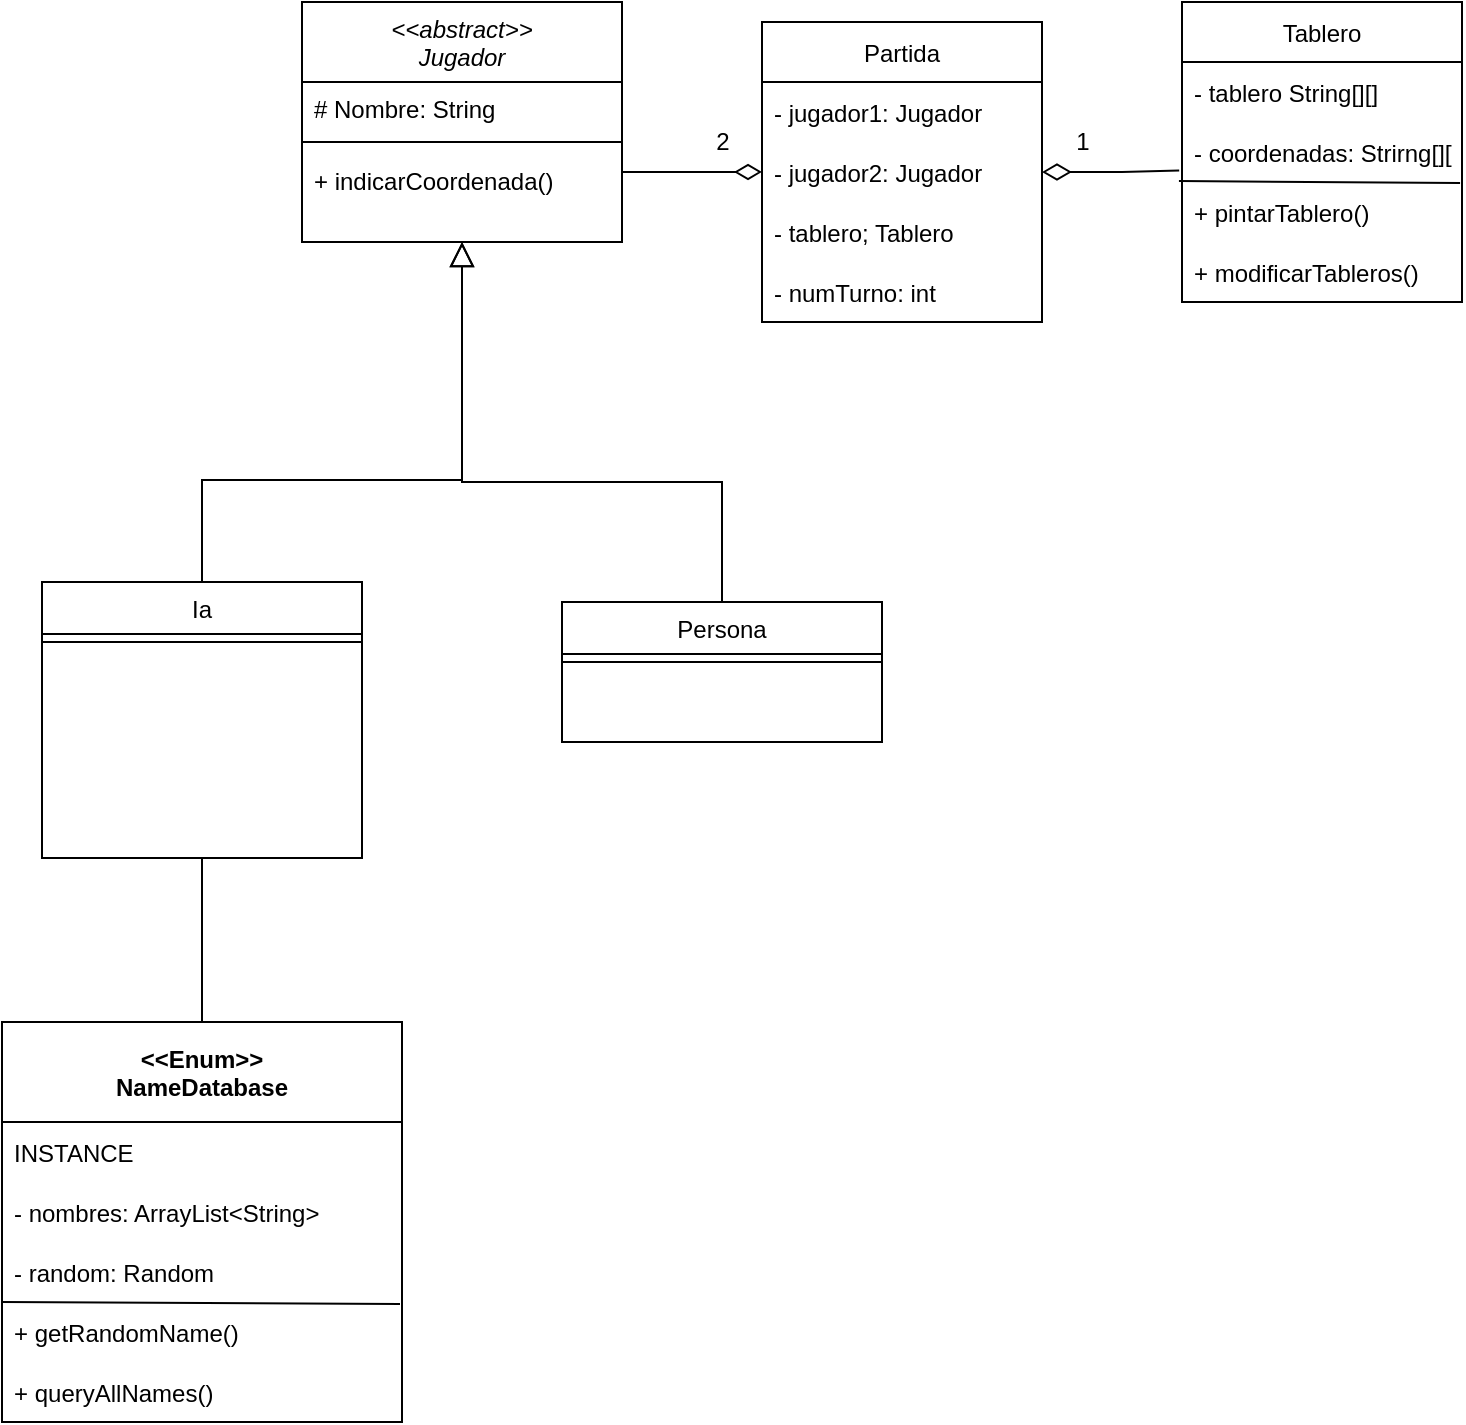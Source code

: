 <mxfile version="16.5.1" type="device"><diagram id="C5RBs43oDa-KdzZeNtuy" name="Page-1"><mxGraphModel dx="868" dy="553" grid="1" gridSize="10" guides="1" tooltips="1" connect="1" arrows="1" fold="1" page="1" pageScale="1" pageWidth="827" pageHeight="1169" math="0" shadow="0"><root><mxCell id="WIyWlLk6GJQsqaUBKTNV-0"/><mxCell id="WIyWlLk6GJQsqaUBKTNV-1" parent="WIyWlLk6GJQsqaUBKTNV-0"/><mxCell id="zkfFHV4jXpPFQw0GAbJ--0" value="&lt;&lt;abstract&gt;&gt;&#10;Jugador" style="swimlane;fontStyle=2;align=center;verticalAlign=top;childLayout=stackLayout;horizontal=1;startSize=40;horizontalStack=0;resizeParent=1;resizeLast=0;collapsible=1;marginBottom=0;rounded=0;shadow=0;strokeWidth=1;" parent="WIyWlLk6GJQsqaUBKTNV-1" vertex="1"><mxGeometry x="220" y="70" width="160" height="120" as="geometry"><mxRectangle x="230" y="140" width="160" height="26" as="alternateBounds"/></mxGeometry></mxCell><mxCell id="zkfFHV4jXpPFQw0GAbJ--1" value="# Nombre: String" style="text;align=left;verticalAlign=top;spacingLeft=4;spacingRight=4;overflow=hidden;rotatable=0;points=[[0,0.5],[1,0.5]];portConstraint=eastwest;" parent="zkfFHV4jXpPFQw0GAbJ--0" vertex="1"><mxGeometry y="40" width="160" height="26" as="geometry"/></mxCell><mxCell id="zkfFHV4jXpPFQw0GAbJ--4" value="" style="line;html=1;strokeWidth=1;align=left;verticalAlign=middle;spacingTop=-1;spacingLeft=3;spacingRight=3;rotatable=0;labelPosition=right;points=[];portConstraint=eastwest;" parent="zkfFHV4jXpPFQw0GAbJ--0" vertex="1"><mxGeometry y="66" width="160" height="8" as="geometry"/></mxCell><mxCell id="XKL6O-XGNhUvzk5aulvY-0" value="+ indicarCoordenada()" style="text;strokeColor=none;fillColor=none;align=left;verticalAlign=middle;spacingLeft=4;spacingRight=4;overflow=hidden;points=[[0,0.5],[1,0.5]];portConstraint=eastwest;rotatable=0;" parent="zkfFHV4jXpPFQw0GAbJ--0" vertex="1"><mxGeometry y="74" width="160" height="30" as="geometry"/></mxCell><mxCell id="zkfFHV4jXpPFQw0GAbJ--6" value="Ia" style="swimlane;fontStyle=0;align=center;verticalAlign=top;childLayout=stackLayout;horizontal=1;startSize=26;horizontalStack=0;resizeParent=1;resizeLast=0;collapsible=1;marginBottom=0;rounded=0;shadow=0;strokeWidth=1;" parent="WIyWlLk6GJQsqaUBKTNV-1" vertex="1"><mxGeometry x="90" y="360" width="160" height="138" as="geometry"><mxRectangle x="130" y="380" width="160" height="26" as="alternateBounds"/></mxGeometry></mxCell><mxCell id="zkfFHV4jXpPFQw0GAbJ--9" value="" style="line;html=1;strokeWidth=1;align=left;verticalAlign=middle;spacingTop=-1;spacingLeft=3;spacingRight=3;rotatable=0;labelPosition=right;points=[];portConstraint=eastwest;" parent="zkfFHV4jXpPFQw0GAbJ--6" vertex="1"><mxGeometry y="26" width="160" height="8" as="geometry"/></mxCell><mxCell id="zkfFHV4jXpPFQw0GAbJ--12" value="" style="endArrow=block;endSize=10;endFill=0;shadow=0;strokeWidth=1;rounded=0;edgeStyle=elbowEdgeStyle;elbow=vertical;" parent="WIyWlLk6GJQsqaUBKTNV-1" source="zkfFHV4jXpPFQw0GAbJ--6" target="zkfFHV4jXpPFQw0GAbJ--0" edge="1"><mxGeometry width="160" relative="1" as="geometry"><mxPoint x="200" y="203" as="sourcePoint"/><mxPoint x="200" y="203" as="targetPoint"/><Array as="points"><mxPoint x="300" y="309"/><mxPoint x="300" y="309"/></Array></mxGeometry></mxCell><mxCell id="zkfFHV4jXpPFQw0GAbJ--13" value="Persona" style="swimlane;fontStyle=0;align=center;verticalAlign=top;childLayout=stackLayout;horizontal=1;startSize=26;horizontalStack=0;resizeParent=1;resizeLast=0;collapsible=1;marginBottom=0;rounded=0;shadow=0;strokeWidth=1;" parent="WIyWlLk6GJQsqaUBKTNV-1" vertex="1"><mxGeometry x="350" y="370" width="160" height="70" as="geometry"><mxRectangle x="340" y="380" width="170" height="26" as="alternateBounds"/></mxGeometry></mxCell><mxCell id="zkfFHV4jXpPFQw0GAbJ--15" value="" style="line;html=1;strokeWidth=1;align=left;verticalAlign=middle;spacingTop=-1;spacingLeft=3;spacingRight=3;rotatable=0;labelPosition=right;points=[];portConstraint=eastwest;" parent="zkfFHV4jXpPFQw0GAbJ--13" vertex="1"><mxGeometry y="26" width="160" height="8" as="geometry"/></mxCell><mxCell id="zkfFHV4jXpPFQw0GAbJ--16" value="" style="endArrow=block;endSize=10;endFill=0;shadow=0;strokeWidth=1;rounded=0;edgeStyle=elbowEdgeStyle;elbow=vertical;" parent="WIyWlLk6GJQsqaUBKTNV-1" source="zkfFHV4jXpPFQw0GAbJ--13" target="zkfFHV4jXpPFQw0GAbJ--0" edge="1"><mxGeometry width="160" relative="1" as="geometry"><mxPoint x="210" y="373" as="sourcePoint"/><mxPoint x="310" y="271" as="targetPoint"/><Array as="points"><mxPoint x="300" y="310"/><mxPoint x="300" y="310"/><mxPoint x="300" y="310"/><mxPoint x="300" y="310"/><mxPoint x="300" y="300"/><mxPoint x="300" y="310"/></Array></mxGeometry></mxCell><mxCell id="UJ2cXA6w1JiYjK9yNwB2-2" style="edgeStyle=orthogonalEdgeStyle;rounded=0;orthogonalLoop=1;jettySize=auto;html=1;entryX=0.5;entryY=1;entryDx=0;entryDy=0;endArrow=none;endFill=0;" parent="WIyWlLk6GJQsqaUBKTNV-1" source="UJ2cXA6w1JiYjK9yNwB2-1" target="zkfFHV4jXpPFQw0GAbJ--6" edge="1"><mxGeometry relative="1" as="geometry"/></mxCell><mxCell id="UJ2cXA6w1JiYjK9yNwB2-1" value="&lt;&lt;Enum&gt;&gt;&#10;NameDatabase" style="swimlane;startSize=50;" parent="WIyWlLk6GJQsqaUBKTNV-1" vertex="1"><mxGeometry x="70" y="580" width="200" height="200" as="geometry"/></mxCell><mxCell id="XKL6O-XGNhUvzk5aulvY-1" value="INSTANCE" style="text;strokeColor=none;fillColor=none;align=left;verticalAlign=middle;spacingLeft=4;spacingRight=4;overflow=hidden;points=[[0,0.5],[1,0.5]];portConstraint=eastwest;rotatable=0;" parent="UJ2cXA6w1JiYjK9yNwB2-1" vertex="1"><mxGeometry y="50" width="200" height="30" as="geometry"/></mxCell><mxCell id="XKL6O-XGNhUvzk5aulvY-3" value="- nombres: ArrayList&lt;String&gt;" style="text;strokeColor=none;fillColor=none;align=left;verticalAlign=middle;spacingLeft=4;spacingRight=4;overflow=hidden;points=[[0,0.5],[1,0.5]];portConstraint=eastwest;rotatable=0;" parent="UJ2cXA6w1JiYjK9yNwB2-1" vertex="1"><mxGeometry y="80" width="200" height="30" as="geometry"/></mxCell><mxCell id="XKL6O-XGNhUvzk5aulvY-6" value="- random: Random" style="text;strokeColor=none;fillColor=none;align=left;verticalAlign=middle;spacingLeft=4;spacingRight=4;overflow=hidden;points=[[0,0.5],[1,0.5]];portConstraint=eastwest;rotatable=0;" parent="UJ2cXA6w1JiYjK9yNwB2-1" vertex="1"><mxGeometry y="110" width="200" height="30" as="geometry"/></mxCell><mxCell id="XKL6O-XGNhUvzk5aulvY-7" value="" style="endArrow=none;html=1;rounded=0;entryX=0.995;entryY=1.033;entryDx=0;entryDy=0;entryPerimeter=0;" parent="UJ2cXA6w1JiYjK9yNwB2-1" target="XKL6O-XGNhUvzk5aulvY-6" edge="1"><mxGeometry width="50" height="50" relative="1" as="geometry"><mxPoint y="140" as="sourcePoint"/><mxPoint x="140" y="140" as="targetPoint"/></mxGeometry></mxCell><mxCell id="XKL6O-XGNhUvzk5aulvY-8" value="+ getRandomName()" style="text;strokeColor=none;fillColor=none;align=left;verticalAlign=middle;spacingLeft=4;spacingRight=4;overflow=hidden;points=[[0,0.5],[1,0.5]];portConstraint=eastwest;rotatable=0;" parent="UJ2cXA6w1JiYjK9yNwB2-1" vertex="1"><mxGeometry y="140" width="200" height="30" as="geometry"/></mxCell><mxCell id="XKL6O-XGNhUvzk5aulvY-9" value="+ queryAllNames()" style="text;strokeColor=none;fillColor=none;align=left;verticalAlign=middle;spacingLeft=4;spacingRight=4;overflow=hidden;points=[[0,0.5],[1,0.5]];portConstraint=eastwest;rotatable=0;" parent="UJ2cXA6w1JiYjK9yNwB2-1" vertex="1"><mxGeometry y="170" width="200" height="30" as="geometry"/></mxCell><mxCell id="UJ2cXA6w1JiYjK9yNwB2-3" value="Tablero" style="swimlane;fontStyle=0;childLayout=stackLayout;horizontal=1;startSize=30;horizontalStack=0;resizeParent=1;resizeParentMax=0;resizeLast=0;collapsible=1;marginBottom=0;" parent="WIyWlLk6GJQsqaUBKTNV-1" vertex="1"><mxGeometry x="660" y="70" width="140" height="150" as="geometry"/></mxCell><mxCell id="UJ2cXA6w1JiYjK9yNwB2-13" value="- tablero String[][]" style="text;strokeColor=none;fillColor=none;align=left;verticalAlign=middle;spacingLeft=4;spacingRight=4;overflow=hidden;points=[[0,0.5],[1,0.5]];portConstraint=eastwest;rotatable=0;" parent="UJ2cXA6w1JiYjK9yNwB2-3" vertex="1"><mxGeometry y="30" width="140" height="30" as="geometry"/></mxCell><mxCell id="UJ2cXA6w1JiYjK9yNwB2-14" value="- coordenadas: Strirng[][]" style="text;strokeColor=none;fillColor=none;align=left;verticalAlign=middle;spacingLeft=4;spacingRight=4;overflow=hidden;points=[[0,0.5],[1,0.5]];portConstraint=eastwest;rotatable=0;" parent="UJ2cXA6w1JiYjK9yNwB2-3" vertex="1"><mxGeometry y="60" width="140" height="30" as="geometry"/></mxCell><mxCell id="UJ2cXA6w1JiYjK9yNwB2-24" value="" style="endArrow=none;html=1;rounded=0;entryX=0.993;entryY=1.017;entryDx=0;entryDy=0;entryPerimeter=0;exitX=-0.011;exitY=-0.017;exitDx=0;exitDy=0;exitPerimeter=0;" parent="UJ2cXA6w1JiYjK9yNwB2-3" target="UJ2cXA6w1JiYjK9yNwB2-14" edge="1"><mxGeometry width="50" height="50" relative="1" as="geometry"><mxPoint x="-1.54" y="89.49" as="sourcePoint"/><mxPoint x="50" y="50" as="targetPoint"/></mxGeometry></mxCell><mxCell id="UJ2cXA6w1JiYjK9yNwB2-17" value="+ pintarTablero()" style="text;strokeColor=none;fillColor=none;align=left;verticalAlign=middle;spacingLeft=4;spacingRight=4;overflow=hidden;points=[[0,0.5],[1,0.5]];portConstraint=eastwest;rotatable=0;" parent="UJ2cXA6w1JiYjK9yNwB2-3" vertex="1"><mxGeometry y="90" width="140" height="30" as="geometry"/></mxCell><mxCell id="ntpDEl9IGDMIOPzFpOYM-1" value="+ modificarTableros()" style="text;strokeColor=none;fillColor=none;align=left;verticalAlign=middle;spacingLeft=4;spacingRight=4;overflow=hidden;points=[[0,0.5],[1,0.5]];portConstraint=eastwest;rotatable=0;" parent="UJ2cXA6w1JiYjK9yNwB2-3" vertex="1"><mxGeometry y="120" width="140" height="30" as="geometry"/></mxCell><mxCell id="UJ2cXA6w1JiYjK9yNwB2-20" value="Partida" style="swimlane;fontStyle=0;childLayout=stackLayout;horizontal=1;startSize=30;horizontalStack=0;resizeParent=1;resizeParentMax=0;resizeLast=0;collapsible=1;marginBottom=0;" parent="WIyWlLk6GJQsqaUBKTNV-1" vertex="1"><mxGeometry x="450" y="80" width="140" height="150" as="geometry"/></mxCell><mxCell id="UJ2cXA6w1JiYjK9yNwB2-21" value="- jugador1: Jugador" style="text;strokeColor=none;fillColor=none;align=left;verticalAlign=middle;spacingLeft=4;spacingRight=4;overflow=hidden;points=[[0,0.5],[1,0.5]];portConstraint=eastwest;rotatable=0;" parent="UJ2cXA6w1JiYjK9yNwB2-20" vertex="1"><mxGeometry y="30" width="140" height="30" as="geometry"/></mxCell><mxCell id="UJ2cXA6w1JiYjK9yNwB2-22" value="- jugador2: Jugador" style="text;strokeColor=none;fillColor=none;align=left;verticalAlign=middle;spacingLeft=4;spacingRight=4;overflow=hidden;points=[[0,0.5],[1,0.5]];portConstraint=eastwest;rotatable=0;" parent="UJ2cXA6w1JiYjK9yNwB2-20" vertex="1"><mxGeometry y="60" width="140" height="30" as="geometry"/></mxCell><mxCell id="UJ2cXA6w1JiYjK9yNwB2-23" value="- tablero; Tablero" style="text;strokeColor=none;fillColor=none;align=left;verticalAlign=middle;spacingLeft=4;spacingRight=4;overflow=hidden;points=[[0,0.5],[1,0.5]];portConstraint=eastwest;rotatable=0;" parent="UJ2cXA6w1JiYjK9yNwB2-20" vertex="1"><mxGeometry y="90" width="140" height="30" as="geometry"/></mxCell><mxCell id="ntpDEl9IGDMIOPzFpOYM-0" value="- numTurno: int" style="text;strokeColor=none;fillColor=none;align=left;verticalAlign=middle;spacingLeft=4;spacingRight=4;overflow=hidden;points=[[0,0.5],[1,0.5]];portConstraint=eastwest;rotatable=0;" parent="UJ2cXA6w1JiYjK9yNwB2-20" vertex="1"><mxGeometry y="120" width="140" height="30" as="geometry"/></mxCell><mxCell id="UJ2cXA6w1JiYjK9yNwB2-25" value="" style="endArrow=diamondThin;html=1;rounded=0;entryX=0;entryY=0.5;entryDx=0;entryDy=0;endFill=0;endSize=11;" parent="WIyWlLk6GJQsqaUBKTNV-1" target="UJ2cXA6w1JiYjK9yNwB2-22" edge="1"><mxGeometry width="50" height="50" relative="1" as="geometry"><mxPoint x="380" y="155" as="sourcePoint"/><mxPoint x="430" y="105" as="targetPoint"/></mxGeometry></mxCell><mxCell id="UJ2cXA6w1JiYjK9yNwB2-26" style="edgeStyle=orthogonalEdgeStyle;rounded=0;orthogonalLoop=1;jettySize=auto;html=1;entryX=-0.01;entryY=0.81;entryDx=0;entryDy=0;entryPerimeter=0;endArrow=none;endFill=0;startArrow=diamondThin;startFill=0;endSize=7;targetPerimeterSpacing=2;startSize=12;" parent="WIyWlLk6GJQsqaUBKTNV-1" source="UJ2cXA6w1JiYjK9yNwB2-22" target="UJ2cXA6w1JiYjK9yNwB2-14" edge="1"><mxGeometry relative="1" as="geometry"/></mxCell><mxCell id="UJ2cXA6w1JiYjK9yNwB2-27" value="1" style="text;html=1;align=center;verticalAlign=middle;resizable=0;points=[];autosize=1;strokeColor=none;fillColor=none;" parent="WIyWlLk6GJQsqaUBKTNV-1" vertex="1"><mxGeometry x="600" y="130" width="20" height="20" as="geometry"/></mxCell><mxCell id="UJ2cXA6w1JiYjK9yNwB2-28" value="2" style="text;html=1;align=center;verticalAlign=middle;resizable=0;points=[];autosize=1;strokeColor=none;fillColor=none;" parent="WIyWlLk6GJQsqaUBKTNV-1" vertex="1"><mxGeometry x="420" y="130" width="20" height="20" as="geometry"/></mxCell></root></mxGraphModel></diagram></mxfile>